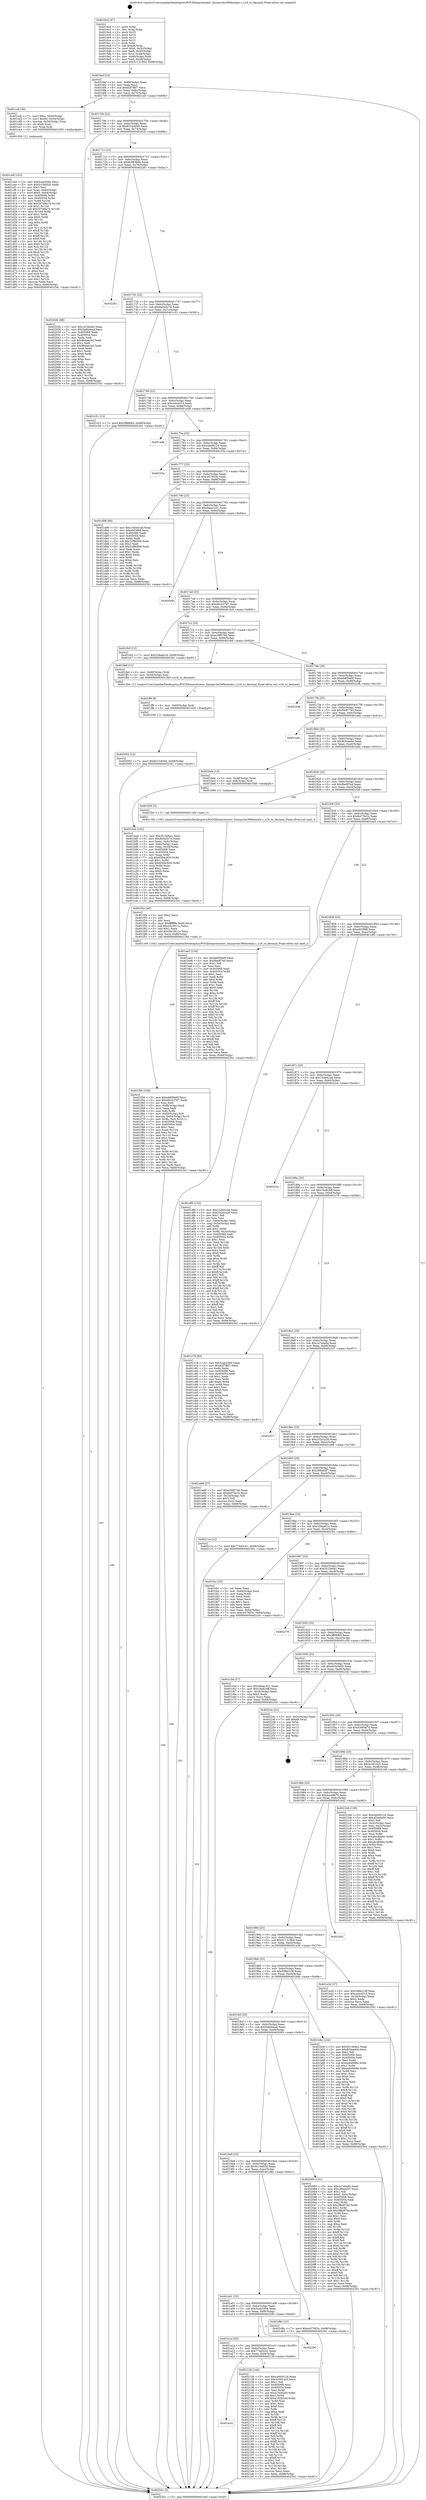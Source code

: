 digraph "0x4016c0" {
  label = "0x4016c0 (/mnt/c/Users/mathe/Desktop/tcc/POCII/binaries/extr_linuxarchs390bootals.c_u16_to_decimal_Final-ollvm.out::main(0))"
  labelloc = "t"
  node[shape=record]

  Entry [label="",width=0.3,height=0.3,shape=circle,fillcolor=black,style=filled]
  "0x4016ef" [label="{
     0x4016ef [23]\l
     | [instrs]\l
     &nbsp;&nbsp;0x4016ef \<+3\>: mov -0x68(%rbp),%eax\l
     &nbsp;&nbsp;0x4016f2 \<+2\>: mov %eax,%ecx\l
     &nbsp;&nbsp;0x4016f4 \<+6\>: sub $0x82f7ffd7,%ecx\l
     &nbsp;&nbsp;0x4016fa \<+3\>: mov %eax,-0x6c(%rbp)\l
     &nbsp;&nbsp;0x4016fd \<+3\>: mov %ecx,-0x70(%rbp)\l
     &nbsp;&nbsp;0x401700 \<+6\>: je 0000000000401ccb \<main+0x60b\>\l
  }"]
  "0x401ccb" [label="{
     0x401ccb [30]\l
     | [instrs]\l
     &nbsp;&nbsp;0x401ccb \<+7\>: movl $0xa,-0x50(%rbp)\l
     &nbsp;&nbsp;0x401cd2 \<+7\>: movl $0x64,-0x54(%rbp)\l
     &nbsp;&nbsp;0x401cd9 \<+4\>: movslq -0x54(%rbp),%rax\l
     &nbsp;&nbsp;0x401cdd \<+4\>: shl $0x0,%rax\l
     &nbsp;&nbsp;0x401ce1 \<+3\>: mov %rax,%rdi\l
     &nbsp;&nbsp;0x401ce4 \<+5\>: call 0000000000401050 \<malloc@plt\>\l
     | [calls]\l
     &nbsp;&nbsp;0x401050 \{1\} (unknown)\l
  }"]
  "0x401706" [label="{
     0x401706 [22]\l
     | [instrs]\l
     &nbsp;&nbsp;0x401706 \<+5\>: jmp 000000000040170b \<main+0x4b\>\l
     &nbsp;&nbsp;0x40170b \<+3\>: mov -0x6c(%rbp),%eax\l
     &nbsp;&nbsp;0x40170e \<+5\>: sub $0x83104040,%eax\l
     &nbsp;&nbsp;0x401713 \<+3\>: mov %eax,-0x74(%rbp)\l
     &nbsp;&nbsp;0x401716 \<+6\>: je 000000000040202b \<main+0x96b\>\l
  }"]
  Exit [label="",width=0.3,height=0.3,shape=circle,fillcolor=black,style=filled,peripheries=2]
  "0x40202b" [label="{
     0x40202b [88]\l
     | [instrs]\l
     &nbsp;&nbsp;0x40202b \<+5\>: mov $0x1a7ebe8c,%eax\l
     &nbsp;&nbsp;0x402030 \<+5\>: mov $0x5a6bbead,%ecx\l
     &nbsp;&nbsp;0x402035 \<+7\>: mov 0x405068,%edx\l
     &nbsp;&nbsp;0x40203c \<+7\>: mov 0x405054,%esi\l
     &nbsp;&nbsp;0x402043 \<+2\>: mov %edx,%edi\l
     &nbsp;&nbsp;0x402045 \<+6\>: sub $0x86dae242,%edi\l
     &nbsp;&nbsp;0x40204b \<+3\>: sub $0x1,%edi\l
     &nbsp;&nbsp;0x40204e \<+6\>: add $0x86dae242,%edi\l
     &nbsp;&nbsp;0x402054 \<+3\>: imul %edi,%edx\l
     &nbsp;&nbsp;0x402057 \<+3\>: and $0x1,%edx\l
     &nbsp;&nbsp;0x40205a \<+3\>: cmp $0x0,%edx\l
     &nbsp;&nbsp;0x40205d \<+4\>: sete %r8b\l
     &nbsp;&nbsp;0x402061 \<+3\>: cmp $0xa,%esi\l
     &nbsp;&nbsp;0x402064 \<+4\>: setl %r9b\l
     &nbsp;&nbsp;0x402068 \<+3\>: mov %r8b,%r10b\l
     &nbsp;&nbsp;0x40206b \<+3\>: and %r9b,%r10b\l
     &nbsp;&nbsp;0x40206e \<+3\>: xor %r9b,%r8b\l
     &nbsp;&nbsp;0x402071 \<+3\>: or %r8b,%r10b\l
     &nbsp;&nbsp;0x402074 \<+4\>: test $0x1,%r10b\l
     &nbsp;&nbsp;0x402078 \<+3\>: cmovne %ecx,%eax\l
     &nbsp;&nbsp;0x40207b \<+3\>: mov %eax,-0x68(%rbp)\l
     &nbsp;&nbsp;0x40207e \<+5\>: jmp 0000000000402341 \<main+0xc81\>\l
  }"]
  "0x40171c" [label="{
     0x40171c [22]\l
     | [instrs]\l
     &nbsp;&nbsp;0x40171c \<+5\>: jmp 0000000000401721 \<main+0x61\>\l
     &nbsp;&nbsp;0x401721 \<+3\>: mov -0x6c(%rbp),%eax\l
     &nbsp;&nbsp;0x401724 \<+5\>: sub $0x8c983b6b,%eax\l
     &nbsp;&nbsp;0x401729 \<+3\>: mov %eax,-0x78(%rbp)\l
     &nbsp;&nbsp;0x40172c \<+6\>: je 0000000000402261 \<main+0xba1\>\l
  }"]
  "0x401a33" [label="{
     0x401a33\l
  }", style=dashed]
  "0x402261" [label="{
     0x402261\l
  }", style=dashed]
  "0x401732" [label="{
     0x401732 [22]\l
     | [instrs]\l
     &nbsp;&nbsp;0x401732 \<+5\>: jmp 0000000000401737 \<main+0x77\>\l
     &nbsp;&nbsp;0x401737 \<+3\>: mov -0x6c(%rbp),%eax\l
     &nbsp;&nbsp;0x40173a \<+5\>: sub $0x8d3a5c7d,%eax\l
     &nbsp;&nbsp;0x40173f \<+3\>: mov %eax,-0x7c(%rbp)\l
     &nbsp;&nbsp;0x401742 \<+6\>: je 0000000000401c51 \<main+0x591\>\l
  }"]
  "0x402126" [label="{
     0x402126 [144]\l
     | [instrs]\l
     &nbsp;&nbsp;0x402126 \<+5\>: mov $0xcbb09124,%eax\l
     &nbsp;&nbsp;0x40212b \<+5\>: mov $0x4c3914c5,%ecx\l
     &nbsp;&nbsp;0x402130 \<+2\>: mov $0x1,%dl\l
     &nbsp;&nbsp;0x402132 \<+7\>: mov 0x405068,%esi\l
     &nbsp;&nbsp;0x402139 \<+7\>: mov 0x405054,%edi\l
     &nbsp;&nbsp;0x402140 \<+3\>: mov %esi,%r8d\l
     &nbsp;&nbsp;0x402143 \<+7\>: sub $0xe19262e0,%r8d\l
     &nbsp;&nbsp;0x40214a \<+4\>: sub $0x1,%r8d\l
     &nbsp;&nbsp;0x40214e \<+7\>: add $0xe19262e0,%r8d\l
     &nbsp;&nbsp;0x402155 \<+4\>: imul %r8d,%esi\l
     &nbsp;&nbsp;0x402159 \<+3\>: and $0x1,%esi\l
     &nbsp;&nbsp;0x40215c \<+3\>: cmp $0x0,%esi\l
     &nbsp;&nbsp;0x40215f \<+4\>: sete %r9b\l
     &nbsp;&nbsp;0x402163 \<+3\>: cmp $0xa,%edi\l
     &nbsp;&nbsp;0x402166 \<+4\>: setl %r10b\l
     &nbsp;&nbsp;0x40216a \<+3\>: mov %r9b,%r11b\l
     &nbsp;&nbsp;0x40216d \<+4\>: xor $0xff,%r11b\l
     &nbsp;&nbsp;0x402171 \<+3\>: mov %r10b,%bl\l
     &nbsp;&nbsp;0x402174 \<+3\>: xor $0xff,%bl\l
     &nbsp;&nbsp;0x402177 \<+3\>: xor $0x1,%dl\l
     &nbsp;&nbsp;0x40217a \<+3\>: mov %r11b,%r14b\l
     &nbsp;&nbsp;0x40217d \<+4\>: and $0xff,%r14b\l
     &nbsp;&nbsp;0x402181 \<+3\>: and %dl,%r9b\l
     &nbsp;&nbsp;0x402184 \<+3\>: mov %bl,%r15b\l
     &nbsp;&nbsp;0x402187 \<+4\>: and $0xff,%r15b\l
     &nbsp;&nbsp;0x40218b \<+3\>: and %dl,%r10b\l
     &nbsp;&nbsp;0x40218e \<+3\>: or %r9b,%r14b\l
     &nbsp;&nbsp;0x402191 \<+3\>: or %r10b,%r15b\l
     &nbsp;&nbsp;0x402194 \<+3\>: xor %r15b,%r14b\l
     &nbsp;&nbsp;0x402197 \<+3\>: or %bl,%r11b\l
     &nbsp;&nbsp;0x40219a \<+4\>: xor $0xff,%r11b\l
     &nbsp;&nbsp;0x40219e \<+3\>: or $0x1,%dl\l
     &nbsp;&nbsp;0x4021a1 \<+3\>: and %dl,%r11b\l
     &nbsp;&nbsp;0x4021a4 \<+3\>: or %r11b,%r14b\l
     &nbsp;&nbsp;0x4021a7 \<+4\>: test $0x1,%r14b\l
     &nbsp;&nbsp;0x4021ab \<+3\>: cmovne %ecx,%eax\l
     &nbsp;&nbsp;0x4021ae \<+3\>: mov %eax,-0x68(%rbp)\l
     &nbsp;&nbsp;0x4021b1 \<+5\>: jmp 0000000000402341 \<main+0xc81\>\l
  }"]
  "0x401c51" [label="{
     0x401c51 [12]\l
     | [instrs]\l
     &nbsp;&nbsp;0x401c51 \<+7\>: movl $0x3ffd6f63,-0x68(%rbp)\l
     &nbsp;&nbsp;0x401c58 \<+5\>: jmp 0000000000402341 \<main+0xc81\>\l
  }"]
  "0x401748" [label="{
     0x401748 [22]\l
     | [instrs]\l
     &nbsp;&nbsp;0x401748 \<+5\>: jmp 000000000040174d \<main+0x8d\>\l
     &nbsp;&nbsp;0x40174d \<+3\>: mov -0x6c(%rbp),%eax\l
     &nbsp;&nbsp;0x401750 \<+5\>: sub $0xca4ca515,%eax\l
     &nbsp;&nbsp;0x401755 \<+3\>: mov %eax,-0x80(%rbp)\l
     &nbsp;&nbsp;0x401758 \<+6\>: je 0000000000401a58 \<main+0x398\>\l
  }"]
  "0x401a1a" [label="{
     0x401a1a [25]\l
     | [instrs]\l
     &nbsp;&nbsp;0x401a1a \<+5\>: jmp 0000000000401a1f \<main+0x35f\>\l
     &nbsp;&nbsp;0x401a1f \<+3\>: mov -0x6c(%rbp),%eax\l
     &nbsp;&nbsp;0x401a22 \<+5\>: sub $0x774d3c41,%eax\l
     &nbsp;&nbsp;0x401a27 \<+6\>: mov %eax,-0xf4(%rbp)\l
     &nbsp;&nbsp;0x401a2d \<+6\>: je 0000000000402126 \<main+0xa66\>\l
  }"]
  "0x401a58" [label="{
     0x401a58\l
  }", style=dashed]
  "0x40175e" [label="{
     0x40175e [25]\l
     | [instrs]\l
     &nbsp;&nbsp;0x40175e \<+5\>: jmp 0000000000401763 \<main+0xa3\>\l
     &nbsp;&nbsp;0x401763 \<+3\>: mov -0x6c(%rbp),%eax\l
     &nbsp;&nbsp;0x401766 \<+5\>: sub $0xcbb09124,%eax\l
     &nbsp;&nbsp;0x40176b \<+6\>: mov %eax,-0x84(%rbp)\l
     &nbsp;&nbsp;0x401771 \<+6\>: je 000000000040233a \<main+0xc7a\>\l
  }"]
  "0x402295" [label="{
     0x402295\l
  }", style=dashed]
  "0x40233a" [label="{
     0x40233a\l
  }", style=dashed]
  "0x401777" [label="{
     0x401777 [25]\l
     | [instrs]\l
     &nbsp;&nbsp;0x401777 \<+5\>: jmp 000000000040177c \<main+0xbc\>\l
     &nbsp;&nbsp;0x40177c \<+3\>: mov -0x6c(%rbp),%eax\l
     &nbsp;&nbsp;0x40177f \<+5\>: sub $0xce57803c,%eax\l
     &nbsp;&nbsp;0x401784 \<+6\>: mov %eax,-0x88(%rbp)\l
     &nbsp;&nbsp;0x40178a \<+6\>: je 0000000000401d98 \<main+0x6d8\>\l
  }"]
  "0x402002" [label="{
     0x402002 [12]\l
     | [instrs]\l
     &nbsp;&nbsp;0x402002 \<+7\>: movl $0x83104040,-0x68(%rbp)\l
     &nbsp;&nbsp;0x402009 \<+5\>: jmp 0000000000402341 \<main+0xc81\>\l
  }"]
  "0x401d98" [label="{
     0x401d98 [88]\l
     | [instrs]\l
     &nbsp;&nbsp;0x401d98 \<+5\>: mov $0x15d441ad,%eax\l
     &nbsp;&nbsp;0x401d9d \<+5\>: mov $0xe603f88,%ecx\l
     &nbsp;&nbsp;0x401da2 \<+7\>: mov 0x405068,%edx\l
     &nbsp;&nbsp;0x401da9 \<+7\>: mov 0x405054,%esi\l
     &nbsp;&nbsp;0x401db0 \<+2\>: mov %edx,%edi\l
     &nbsp;&nbsp;0x401db2 \<+6\>: sub $0x2cf9e566,%edi\l
     &nbsp;&nbsp;0x401db8 \<+3\>: sub $0x1,%edi\l
     &nbsp;&nbsp;0x401dbb \<+6\>: add $0x2cf9e566,%edi\l
     &nbsp;&nbsp;0x401dc1 \<+3\>: imul %edi,%edx\l
     &nbsp;&nbsp;0x401dc4 \<+3\>: and $0x1,%edx\l
     &nbsp;&nbsp;0x401dc7 \<+3\>: cmp $0x0,%edx\l
     &nbsp;&nbsp;0x401dca \<+4\>: sete %r8b\l
     &nbsp;&nbsp;0x401dce \<+3\>: cmp $0xa,%esi\l
     &nbsp;&nbsp;0x401dd1 \<+4\>: setl %r9b\l
     &nbsp;&nbsp;0x401dd5 \<+3\>: mov %r8b,%r10b\l
     &nbsp;&nbsp;0x401dd8 \<+3\>: and %r9b,%r10b\l
     &nbsp;&nbsp;0x401ddb \<+3\>: xor %r9b,%r8b\l
     &nbsp;&nbsp;0x401dde \<+3\>: or %r8b,%r10b\l
     &nbsp;&nbsp;0x401de1 \<+4\>: test $0x1,%r10b\l
     &nbsp;&nbsp;0x401de5 \<+3\>: cmovne %ecx,%eax\l
     &nbsp;&nbsp;0x401de8 \<+3\>: mov %eax,-0x68(%rbp)\l
     &nbsp;&nbsp;0x401deb \<+5\>: jmp 0000000000402341 \<main+0xc81\>\l
  }"]
  "0x401790" [label="{
     0x401790 [25]\l
     | [instrs]\l
     &nbsp;&nbsp;0x401790 \<+5\>: jmp 0000000000401795 \<main+0xd5\>\l
     &nbsp;&nbsp;0x401795 \<+3\>: mov -0x6c(%rbp),%eax\l
     &nbsp;&nbsp;0x401798 \<+5\>: sub $0xd4aa1e31,%eax\l
     &nbsp;&nbsp;0x40179d \<+6\>: mov %eax,-0x8c(%rbp)\l
     &nbsp;&nbsp;0x4017a3 \<+6\>: je 000000000040200e \<main+0x94e\>\l
  }"]
  "0x401ff9" [label="{
     0x401ff9 [9]\l
     | [instrs]\l
     &nbsp;&nbsp;0x401ff9 \<+4\>: mov -0x60(%rbp),%rdi\l
     &nbsp;&nbsp;0x401ffd \<+5\>: call 0000000000401030 \<free@plt\>\l
     | [calls]\l
     &nbsp;&nbsp;0x401030 \{1\} (unknown)\l
  }"]
  "0x40200e" [label="{
     0x40200e\l
  }", style=dashed]
  "0x4017a9" [label="{
     0x4017a9 [25]\l
     | [instrs]\l
     &nbsp;&nbsp;0x4017a9 \<+5\>: jmp 00000000004017ae \<main+0xee\>\l
     &nbsp;&nbsp;0x4017ae \<+3\>: mov -0x6c(%rbp),%eax\l
     &nbsp;&nbsp;0x4017b1 \<+5\>: sub $0xd91b3797,%eax\l
     &nbsp;&nbsp;0x4017b6 \<+6\>: mov %eax,-0x90(%rbp)\l
     &nbsp;&nbsp;0x4017bc \<+6\>: je 0000000000401fc0 \<main+0x900\>\l
  }"]
  "0x401f56" [label="{
     0x401f56 [106]\l
     | [instrs]\l
     &nbsp;&nbsp;0x401f56 \<+5\>: mov $0xeb859e0f,%ecx\l
     &nbsp;&nbsp;0x401f5b \<+5\>: mov $0xd91b3797,%edx\l
     &nbsp;&nbsp;0x401f60 \<+2\>: xor %esi,%esi\l
     &nbsp;&nbsp;0x401f62 \<+6\>: mov -0xf8(%rbp),%edi\l
     &nbsp;&nbsp;0x401f68 \<+3\>: imul %eax,%edi\l
     &nbsp;&nbsp;0x401f6b \<+3\>: mov %dil,%r8b\l
     &nbsp;&nbsp;0x401f6e \<+4\>: mov -0x60(%rbp),%r9\l
     &nbsp;&nbsp;0x401f72 \<+4\>: movslq -0x64(%rbp),%r10\l
     &nbsp;&nbsp;0x401f76 \<+4\>: mov %r8b,(%r9,%r10,1)\l
     &nbsp;&nbsp;0x401f7a \<+7\>: mov 0x405068,%eax\l
     &nbsp;&nbsp;0x401f81 \<+7\>: mov 0x405054,%edi\l
     &nbsp;&nbsp;0x401f88 \<+3\>: sub $0x1,%esi\l
     &nbsp;&nbsp;0x401f8b \<+3\>: mov %eax,%r11d\l
     &nbsp;&nbsp;0x401f8e \<+3\>: add %esi,%r11d\l
     &nbsp;&nbsp;0x401f91 \<+4\>: imul %r11d,%eax\l
     &nbsp;&nbsp;0x401f95 \<+3\>: and $0x1,%eax\l
     &nbsp;&nbsp;0x401f98 \<+3\>: cmp $0x0,%eax\l
     &nbsp;&nbsp;0x401f9b \<+4\>: sete %r8b\l
     &nbsp;&nbsp;0x401f9f \<+3\>: cmp $0xa,%edi\l
     &nbsp;&nbsp;0x401fa2 \<+3\>: setl %bl\l
     &nbsp;&nbsp;0x401fa5 \<+3\>: mov %r8b,%r14b\l
     &nbsp;&nbsp;0x401fa8 \<+3\>: and %bl,%r14b\l
     &nbsp;&nbsp;0x401fab \<+3\>: xor %bl,%r8b\l
     &nbsp;&nbsp;0x401fae \<+3\>: or %r8b,%r14b\l
     &nbsp;&nbsp;0x401fb1 \<+4\>: test $0x1,%r14b\l
     &nbsp;&nbsp;0x401fb5 \<+3\>: cmovne %edx,%ecx\l
     &nbsp;&nbsp;0x401fb8 \<+3\>: mov %ecx,-0x68(%rbp)\l
     &nbsp;&nbsp;0x401fbb \<+5\>: jmp 0000000000402341 \<main+0xc81\>\l
  }"]
  "0x401fc0" [label="{
     0x401fc0 [12]\l
     | [instrs]\l
     &nbsp;&nbsp;0x401fc0 \<+7\>: movl $0x328aab1d,-0x68(%rbp)\l
     &nbsp;&nbsp;0x401fc7 \<+5\>: jmp 0000000000402341 \<main+0xc81\>\l
  }"]
  "0x4017c2" [label="{
     0x4017c2 [25]\l
     | [instrs]\l
     &nbsp;&nbsp;0x4017c2 \<+5\>: jmp 00000000004017c7 \<main+0x107\>\l
     &nbsp;&nbsp;0x4017c7 \<+3\>: mov -0x6c(%rbp),%eax\l
     &nbsp;&nbsp;0x4017ca \<+5\>: sub $0xe29f5740,%eax\l
     &nbsp;&nbsp;0x4017cf \<+6\>: mov %eax,-0x94(%rbp)\l
     &nbsp;&nbsp;0x4017d5 \<+6\>: je 0000000000401fed \<main+0x92d\>\l
  }"]
  "0x401f2e" [label="{
     0x401f2e [40]\l
     | [instrs]\l
     &nbsp;&nbsp;0x401f2e \<+5\>: mov $0x2,%ecx\l
     &nbsp;&nbsp;0x401f33 \<+1\>: cltd\l
     &nbsp;&nbsp;0x401f34 \<+2\>: idiv %ecx\l
     &nbsp;&nbsp;0x401f36 \<+6\>: imul $0xfffffffe,%edx,%ecx\l
     &nbsp;&nbsp;0x401f3c \<+6\>: sub $0x26c3811c,%ecx\l
     &nbsp;&nbsp;0x401f42 \<+3\>: add $0x1,%ecx\l
     &nbsp;&nbsp;0x401f45 \<+6\>: add $0x26c3811c,%ecx\l
     &nbsp;&nbsp;0x401f4b \<+6\>: mov %ecx,-0xf8(%rbp)\l
     &nbsp;&nbsp;0x401f51 \<+5\>: call 0000000000401160 \<next_i\>\l
     | [calls]\l
     &nbsp;&nbsp;0x401160 \{100\} (/mnt/c/Users/mathe/Desktop/tcc/POCII/binaries/extr_linuxarchs390bootals.c_u16_to_decimal_Final-ollvm.out::next_i)\l
  }"]
  "0x401fed" [label="{
     0x401fed [12]\l
     | [instrs]\l
     &nbsp;&nbsp;0x401fed \<+4\>: mov -0x60(%rbp),%rdi\l
     &nbsp;&nbsp;0x401ff1 \<+3\>: mov -0x50(%rbp),%esi\l
     &nbsp;&nbsp;0x401ff4 \<+5\>: call 00000000004013b0 \<u16_to_decimal\>\l
     | [calls]\l
     &nbsp;&nbsp;0x4013b0 \{1\} (/mnt/c/Users/mathe/Desktop/tcc/POCII/binaries/extr_linuxarchs390bootals.c_u16_to_decimal_Final-ollvm.out::u16_to_decimal)\l
  }"]
  "0x4017db" [label="{
     0x4017db [25]\l
     | [instrs]\l
     &nbsp;&nbsp;0x4017db \<+5\>: jmp 00000000004017e0 \<main+0x120\>\l
     &nbsp;&nbsp;0x4017e0 \<+3\>: mov -0x6c(%rbp),%eax\l
     &nbsp;&nbsp;0x4017e3 \<+5\>: sub $0xeb859e0f,%eax\l
     &nbsp;&nbsp;0x4017e8 \<+6\>: mov %eax,-0x98(%rbp)\l
     &nbsp;&nbsp;0x4017ee \<+6\>: je 00000000004022d6 \<main+0xc16\>\l
  }"]
  "0x401a01" [label="{
     0x401a01 [25]\l
     | [instrs]\l
     &nbsp;&nbsp;0x401a01 \<+5\>: jmp 0000000000401a06 \<main+0x346\>\l
     &nbsp;&nbsp;0x401a06 \<+3\>: mov -0x6c(%rbp),%eax\l
     &nbsp;&nbsp;0x401a09 \<+5\>: sub $0x5cab3394,%eax\l
     &nbsp;&nbsp;0x401a0e \<+6\>: mov %eax,-0xf0(%rbp)\l
     &nbsp;&nbsp;0x401a14 \<+6\>: je 0000000000402295 \<main+0xbd5\>\l
  }"]
  "0x4022d6" [label="{
     0x4022d6\l
  }", style=dashed]
  "0x4017f4" [label="{
     0x4017f4 [25]\l
     | [instrs]\l
     &nbsp;&nbsp;0x4017f4 \<+5\>: jmp 00000000004017f9 \<main+0x139\>\l
     &nbsp;&nbsp;0x4017f9 \<+3\>: mov -0x6c(%rbp),%eax\l
     &nbsp;&nbsp;0x4017fc \<+5\>: sub $0xf0b97763,%eax\l
     &nbsp;&nbsp;0x401801 \<+6\>: mov %eax,-0x9c(%rbp)\l
     &nbsp;&nbsp;0x401807 \<+6\>: je 0000000000401ade \<main+0x41e\>\l
  }"]
  "0x401d8c" [label="{
     0x401d8c [12]\l
     | [instrs]\l
     &nbsp;&nbsp;0x401d8c \<+7\>: movl $0xce57803c,-0x68(%rbp)\l
     &nbsp;&nbsp;0x401d93 \<+5\>: jmp 0000000000402341 \<main+0xc81\>\l
  }"]
  "0x401ade" [label="{
     0x401ade\l
  }", style=dashed]
  "0x40180d" [label="{
     0x40180d [25]\l
     | [instrs]\l
     &nbsp;&nbsp;0x40180d \<+5\>: jmp 0000000000401812 \<main+0x152\>\l
     &nbsp;&nbsp;0x401812 \<+3\>: mov -0x6c(%rbp),%eax\l
     &nbsp;&nbsp;0x401815 \<+5\>: sub $0xfb54ae64,%eax\l
     &nbsp;&nbsp;0x40181a \<+6\>: mov %eax,-0xa0(%rbp)\l
     &nbsp;&nbsp;0x401820 \<+6\>: je 0000000000401bde \<main+0x51e\>\l
  }"]
  "0x4019e8" [label="{
     0x4019e8 [25]\l
     | [instrs]\l
     &nbsp;&nbsp;0x4019e8 \<+5\>: jmp 00000000004019ed \<main+0x32d\>\l
     &nbsp;&nbsp;0x4019ed \<+3\>: mov -0x6c(%rbp),%eax\l
     &nbsp;&nbsp;0x4019f0 \<+5\>: sub $0x5c19d020,%eax\l
     &nbsp;&nbsp;0x4019f5 \<+6\>: mov %eax,-0xec(%rbp)\l
     &nbsp;&nbsp;0x4019fb \<+6\>: je 0000000000401d8c \<main+0x6cc\>\l
  }"]
  "0x401bde" [label="{
     0x401bde [13]\l
     | [instrs]\l
     &nbsp;&nbsp;0x401bde \<+4\>: mov -0x48(%rbp),%rax\l
     &nbsp;&nbsp;0x401be2 \<+4\>: mov 0x8(%rax),%rdi\l
     &nbsp;&nbsp;0x401be6 \<+5\>: call 0000000000401060 \<atoi@plt\>\l
     | [calls]\l
     &nbsp;&nbsp;0x401060 \{1\} (unknown)\l
  }"]
  "0x401826" [label="{
     0x401826 [25]\l
     | [instrs]\l
     &nbsp;&nbsp;0x401826 \<+5\>: jmp 000000000040182b \<main+0x16b\>\l
     &nbsp;&nbsp;0x40182b \<+3\>: mov -0x6c(%rbp),%eax\l
     &nbsp;&nbsp;0x40182e \<+5\>: sub $0xfbe9f7ad,%eax\l
     &nbsp;&nbsp;0x401833 \<+6\>: mov %eax,-0xa4(%rbp)\l
     &nbsp;&nbsp;0x401839 \<+6\>: je 0000000000401f29 \<main+0x869\>\l
  }"]
  "0x402083" [label="{
     0x402083 [151]\l
     | [instrs]\l
     &nbsp;&nbsp;0x402083 \<+5\>: mov $0x1a7ebe8c,%eax\l
     &nbsp;&nbsp;0x402088 \<+5\>: mov $0x266a42f7,%ecx\l
     &nbsp;&nbsp;0x40208d \<+2\>: mov $0x1,%dl\l
     &nbsp;&nbsp;0x40208f \<+7\>: movl $0x0,-0x3c(%rbp)\l
     &nbsp;&nbsp;0x402096 \<+7\>: mov 0x405068,%esi\l
     &nbsp;&nbsp;0x40209d \<+7\>: mov 0x405054,%edi\l
     &nbsp;&nbsp;0x4020a4 \<+3\>: mov %esi,%r8d\l
     &nbsp;&nbsp;0x4020a7 \<+7\>: sub $0x3f8e87dd,%r8d\l
     &nbsp;&nbsp;0x4020ae \<+4\>: sub $0x1,%r8d\l
     &nbsp;&nbsp;0x4020b2 \<+7\>: add $0x3f8e87dd,%r8d\l
     &nbsp;&nbsp;0x4020b9 \<+4\>: imul %r8d,%esi\l
     &nbsp;&nbsp;0x4020bd \<+3\>: and $0x1,%esi\l
     &nbsp;&nbsp;0x4020c0 \<+3\>: cmp $0x0,%esi\l
     &nbsp;&nbsp;0x4020c3 \<+4\>: sete %r9b\l
     &nbsp;&nbsp;0x4020c7 \<+3\>: cmp $0xa,%edi\l
     &nbsp;&nbsp;0x4020ca \<+4\>: setl %r10b\l
     &nbsp;&nbsp;0x4020ce \<+3\>: mov %r9b,%r11b\l
     &nbsp;&nbsp;0x4020d1 \<+4\>: xor $0xff,%r11b\l
     &nbsp;&nbsp;0x4020d5 \<+3\>: mov %r10b,%bl\l
     &nbsp;&nbsp;0x4020d8 \<+3\>: xor $0xff,%bl\l
     &nbsp;&nbsp;0x4020db \<+3\>: xor $0x0,%dl\l
     &nbsp;&nbsp;0x4020de \<+3\>: mov %r11b,%r14b\l
     &nbsp;&nbsp;0x4020e1 \<+4\>: and $0x0,%r14b\l
     &nbsp;&nbsp;0x4020e5 \<+3\>: and %dl,%r9b\l
     &nbsp;&nbsp;0x4020e8 \<+3\>: mov %bl,%r15b\l
     &nbsp;&nbsp;0x4020eb \<+4\>: and $0x0,%r15b\l
     &nbsp;&nbsp;0x4020ef \<+3\>: and %dl,%r10b\l
     &nbsp;&nbsp;0x4020f2 \<+3\>: or %r9b,%r14b\l
     &nbsp;&nbsp;0x4020f5 \<+3\>: or %r10b,%r15b\l
     &nbsp;&nbsp;0x4020f8 \<+3\>: xor %r15b,%r14b\l
     &nbsp;&nbsp;0x4020fb \<+3\>: or %bl,%r11b\l
     &nbsp;&nbsp;0x4020fe \<+4\>: xor $0xff,%r11b\l
     &nbsp;&nbsp;0x402102 \<+3\>: or $0x0,%dl\l
     &nbsp;&nbsp;0x402105 \<+3\>: and %dl,%r11b\l
     &nbsp;&nbsp;0x402108 \<+3\>: or %r11b,%r14b\l
     &nbsp;&nbsp;0x40210b \<+4\>: test $0x1,%r14b\l
     &nbsp;&nbsp;0x40210f \<+3\>: cmovne %ecx,%eax\l
     &nbsp;&nbsp;0x402112 \<+3\>: mov %eax,-0x68(%rbp)\l
     &nbsp;&nbsp;0x402115 \<+5\>: jmp 0000000000402341 \<main+0xc81\>\l
  }"]
  "0x401f29" [label="{
     0x401f29 [5]\l
     | [instrs]\l
     &nbsp;&nbsp;0x401f29 \<+5\>: call 0000000000401160 \<next_i\>\l
     | [calls]\l
     &nbsp;&nbsp;0x401160 \{100\} (/mnt/c/Users/mathe/Desktop/tcc/POCII/binaries/extr_linuxarchs390bootals.c_u16_to_decimal_Final-ollvm.out::next_i)\l
  }"]
  "0x40183f" [label="{
     0x40183f [25]\l
     | [instrs]\l
     &nbsp;&nbsp;0x40183f \<+5\>: jmp 0000000000401844 \<main+0x184\>\l
     &nbsp;&nbsp;0x401844 \<+3\>: mov -0x6c(%rbp),%eax\l
     &nbsp;&nbsp;0x401847 \<+5\>: sub $0xfed75e1b,%eax\l
     &nbsp;&nbsp;0x40184c \<+6\>: mov %eax,-0xa8(%rbp)\l
     &nbsp;&nbsp;0x401852 \<+6\>: je 0000000000401ea3 \<main+0x7e3\>\l
  }"]
  "0x401ce9" [label="{
     0x401ce9 [163]\l
     | [instrs]\l
     &nbsp;&nbsp;0x401ce9 \<+5\>: mov $0x5cab3394,%ecx\l
     &nbsp;&nbsp;0x401cee \<+5\>: mov $0x5c19d020,%edx\l
     &nbsp;&nbsp;0x401cf3 \<+3\>: mov $0x1,%sil\l
     &nbsp;&nbsp;0x401cf6 \<+4\>: mov %rax,-0x60(%rbp)\l
     &nbsp;&nbsp;0x401cfa \<+7\>: movl $0x0,-0x64(%rbp)\l
     &nbsp;&nbsp;0x401d01 \<+8\>: mov 0x405068,%r8d\l
     &nbsp;&nbsp;0x401d09 \<+8\>: mov 0x405054,%r9d\l
     &nbsp;&nbsp;0x401d11 \<+3\>: mov %r8d,%r10d\l
     &nbsp;&nbsp;0x401d14 \<+7\>: add $0x207d8a7d,%r10d\l
     &nbsp;&nbsp;0x401d1b \<+4\>: sub $0x1,%r10d\l
     &nbsp;&nbsp;0x401d1f \<+7\>: sub $0x207d8a7d,%r10d\l
     &nbsp;&nbsp;0x401d26 \<+4\>: imul %r10d,%r8d\l
     &nbsp;&nbsp;0x401d2a \<+4\>: and $0x1,%r8d\l
     &nbsp;&nbsp;0x401d2e \<+4\>: cmp $0x0,%r8d\l
     &nbsp;&nbsp;0x401d32 \<+4\>: sete %r11b\l
     &nbsp;&nbsp;0x401d36 \<+4\>: cmp $0xa,%r9d\l
     &nbsp;&nbsp;0x401d3a \<+3\>: setl %bl\l
     &nbsp;&nbsp;0x401d3d \<+3\>: mov %r11b,%r14b\l
     &nbsp;&nbsp;0x401d40 \<+4\>: xor $0xff,%r14b\l
     &nbsp;&nbsp;0x401d44 \<+3\>: mov %bl,%r15b\l
     &nbsp;&nbsp;0x401d47 \<+4\>: xor $0xff,%r15b\l
     &nbsp;&nbsp;0x401d4b \<+4\>: xor $0x0,%sil\l
     &nbsp;&nbsp;0x401d4f \<+3\>: mov %r14b,%r12b\l
     &nbsp;&nbsp;0x401d52 \<+4\>: and $0x0,%r12b\l
     &nbsp;&nbsp;0x401d56 \<+3\>: and %sil,%r11b\l
     &nbsp;&nbsp;0x401d59 \<+3\>: mov %r15b,%r13b\l
     &nbsp;&nbsp;0x401d5c \<+4\>: and $0x0,%r13b\l
     &nbsp;&nbsp;0x401d60 \<+3\>: and %sil,%bl\l
     &nbsp;&nbsp;0x401d63 \<+3\>: or %r11b,%r12b\l
     &nbsp;&nbsp;0x401d66 \<+3\>: or %bl,%r13b\l
     &nbsp;&nbsp;0x401d69 \<+3\>: xor %r13b,%r12b\l
     &nbsp;&nbsp;0x401d6c \<+3\>: or %r15b,%r14b\l
     &nbsp;&nbsp;0x401d6f \<+4\>: xor $0xff,%r14b\l
     &nbsp;&nbsp;0x401d73 \<+4\>: or $0x0,%sil\l
     &nbsp;&nbsp;0x401d77 \<+3\>: and %sil,%r14b\l
     &nbsp;&nbsp;0x401d7a \<+3\>: or %r14b,%r12b\l
     &nbsp;&nbsp;0x401d7d \<+4\>: test $0x1,%r12b\l
     &nbsp;&nbsp;0x401d81 \<+3\>: cmovne %edx,%ecx\l
     &nbsp;&nbsp;0x401d84 \<+3\>: mov %ecx,-0x68(%rbp)\l
     &nbsp;&nbsp;0x401d87 \<+5\>: jmp 0000000000402341 \<main+0xc81\>\l
  }"]
  "0x401ea3" [label="{
     0x401ea3 [134]\l
     | [instrs]\l
     &nbsp;&nbsp;0x401ea3 \<+5\>: mov $0xeb859e0f,%eax\l
     &nbsp;&nbsp;0x401ea8 \<+5\>: mov $0xfbe9f7ad,%ecx\l
     &nbsp;&nbsp;0x401ead \<+2\>: mov $0x1,%dl\l
     &nbsp;&nbsp;0x401eaf \<+2\>: xor %esi,%esi\l
     &nbsp;&nbsp;0x401eb1 \<+7\>: mov 0x405068,%edi\l
     &nbsp;&nbsp;0x401eb8 \<+8\>: mov 0x405054,%r8d\l
     &nbsp;&nbsp;0x401ec0 \<+3\>: sub $0x1,%esi\l
     &nbsp;&nbsp;0x401ec3 \<+3\>: mov %edi,%r9d\l
     &nbsp;&nbsp;0x401ec6 \<+3\>: add %esi,%r9d\l
     &nbsp;&nbsp;0x401ec9 \<+4\>: imul %r9d,%edi\l
     &nbsp;&nbsp;0x401ecd \<+3\>: and $0x1,%edi\l
     &nbsp;&nbsp;0x401ed0 \<+3\>: cmp $0x0,%edi\l
     &nbsp;&nbsp;0x401ed3 \<+4\>: sete %r10b\l
     &nbsp;&nbsp;0x401ed7 \<+4\>: cmp $0xa,%r8d\l
     &nbsp;&nbsp;0x401edb \<+4\>: setl %r11b\l
     &nbsp;&nbsp;0x401edf \<+3\>: mov %r10b,%bl\l
     &nbsp;&nbsp;0x401ee2 \<+3\>: xor $0xff,%bl\l
     &nbsp;&nbsp;0x401ee5 \<+3\>: mov %r11b,%r14b\l
     &nbsp;&nbsp;0x401ee8 \<+4\>: xor $0xff,%r14b\l
     &nbsp;&nbsp;0x401eec \<+3\>: xor $0x0,%dl\l
     &nbsp;&nbsp;0x401eef \<+3\>: mov %bl,%r15b\l
     &nbsp;&nbsp;0x401ef2 \<+4\>: and $0x0,%r15b\l
     &nbsp;&nbsp;0x401ef6 \<+3\>: and %dl,%r10b\l
     &nbsp;&nbsp;0x401ef9 \<+3\>: mov %r14b,%r12b\l
     &nbsp;&nbsp;0x401efc \<+4\>: and $0x0,%r12b\l
     &nbsp;&nbsp;0x401f00 \<+3\>: and %dl,%r11b\l
     &nbsp;&nbsp;0x401f03 \<+3\>: or %r10b,%r15b\l
     &nbsp;&nbsp;0x401f06 \<+3\>: or %r11b,%r12b\l
     &nbsp;&nbsp;0x401f09 \<+3\>: xor %r12b,%r15b\l
     &nbsp;&nbsp;0x401f0c \<+3\>: or %r14b,%bl\l
     &nbsp;&nbsp;0x401f0f \<+3\>: xor $0xff,%bl\l
     &nbsp;&nbsp;0x401f12 \<+3\>: or $0x0,%dl\l
     &nbsp;&nbsp;0x401f15 \<+2\>: and %dl,%bl\l
     &nbsp;&nbsp;0x401f17 \<+3\>: or %bl,%r15b\l
     &nbsp;&nbsp;0x401f1a \<+4\>: test $0x1,%r15b\l
     &nbsp;&nbsp;0x401f1e \<+3\>: cmovne %ecx,%eax\l
     &nbsp;&nbsp;0x401f21 \<+3\>: mov %eax,-0x68(%rbp)\l
     &nbsp;&nbsp;0x401f24 \<+5\>: jmp 0000000000402341 \<main+0xc81\>\l
  }"]
  "0x401858" [label="{
     0x401858 [25]\l
     | [instrs]\l
     &nbsp;&nbsp;0x401858 \<+5\>: jmp 000000000040185d \<main+0x19d\>\l
     &nbsp;&nbsp;0x40185d \<+3\>: mov -0x6c(%rbp),%eax\l
     &nbsp;&nbsp;0x401860 \<+5\>: sub $0xe603f88,%eax\l
     &nbsp;&nbsp;0x401865 \<+6\>: mov %eax,-0xac(%rbp)\l
     &nbsp;&nbsp;0x40186b \<+6\>: je 0000000000401df0 \<main+0x730\>\l
  }"]
  "0x401beb" [label="{
     0x401beb [102]\l
     | [instrs]\l
     &nbsp;&nbsp;0x401beb \<+5\>: mov $0x3515e9a1,%ecx\l
     &nbsp;&nbsp;0x401bf0 \<+5\>: mov $0x8d3a5c7d,%edx\l
     &nbsp;&nbsp;0x401bf5 \<+3\>: mov %eax,-0x4c(%rbp)\l
     &nbsp;&nbsp;0x401bf8 \<+3\>: mov -0x4c(%rbp),%eax\l
     &nbsp;&nbsp;0x401bfb \<+3\>: mov %eax,-0x34(%rbp)\l
     &nbsp;&nbsp;0x401bfe \<+7\>: mov 0x405068,%eax\l
     &nbsp;&nbsp;0x401c05 \<+7\>: mov 0x405054,%esi\l
     &nbsp;&nbsp;0x401c0c \<+3\>: mov %eax,%r8d\l
     &nbsp;&nbsp;0x401c0f \<+7\>: sub $0x6564c930,%r8d\l
     &nbsp;&nbsp;0x401c16 \<+4\>: sub $0x1,%r8d\l
     &nbsp;&nbsp;0x401c1a \<+7\>: add $0x6564c930,%r8d\l
     &nbsp;&nbsp;0x401c21 \<+4\>: imul %r8d,%eax\l
     &nbsp;&nbsp;0x401c25 \<+3\>: and $0x1,%eax\l
     &nbsp;&nbsp;0x401c28 \<+3\>: cmp $0x0,%eax\l
     &nbsp;&nbsp;0x401c2b \<+4\>: sete %r9b\l
     &nbsp;&nbsp;0x401c2f \<+3\>: cmp $0xa,%esi\l
     &nbsp;&nbsp;0x401c32 \<+4\>: setl %r10b\l
     &nbsp;&nbsp;0x401c36 \<+3\>: mov %r9b,%r11b\l
     &nbsp;&nbsp;0x401c39 \<+3\>: and %r10b,%r11b\l
     &nbsp;&nbsp;0x401c3c \<+3\>: xor %r10b,%r9b\l
     &nbsp;&nbsp;0x401c3f \<+3\>: or %r9b,%r11b\l
     &nbsp;&nbsp;0x401c42 \<+4\>: test $0x1,%r11b\l
     &nbsp;&nbsp;0x401c46 \<+3\>: cmovne %edx,%ecx\l
     &nbsp;&nbsp;0x401c49 \<+3\>: mov %ecx,-0x68(%rbp)\l
     &nbsp;&nbsp;0x401c4c \<+5\>: jmp 0000000000402341 \<main+0xc81\>\l
  }"]
  "0x401df0" [label="{
     0x401df0 [152]\l
     | [instrs]\l
     &nbsp;&nbsp;0x401df0 \<+5\>: mov $0x15d441ad,%eax\l
     &nbsp;&nbsp;0x401df5 \<+5\>: mov $0x232d1a26,%ecx\l
     &nbsp;&nbsp;0x401dfa \<+2\>: mov $0x1,%dl\l
     &nbsp;&nbsp;0x401dfc \<+2\>: xor %esi,%esi\l
     &nbsp;&nbsp;0x401dfe \<+3\>: mov -0x64(%rbp),%edi\l
     &nbsp;&nbsp;0x401e01 \<+3\>: cmp -0x54(%rbp),%edi\l
     &nbsp;&nbsp;0x401e04 \<+4\>: setl %r8b\l
     &nbsp;&nbsp;0x401e08 \<+4\>: and $0x1,%r8b\l
     &nbsp;&nbsp;0x401e0c \<+4\>: mov %r8b,-0x2d(%rbp)\l
     &nbsp;&nbsp;0x401e10 \<+7\>: mov 0x405068,%edi\l
     &nbsp;&nbsp;0x401e17 \<+8\>: mov 0x405054,%r9d\l
     &nbsp;&nbsp;0x401e1f \<+3\>: sub $0x1,%esi\l
     &nbsp;&nbsp;0x401e22 \<+3\>: mov %edi,%r10d\l
     &nbsp;&nbsp;0x401e25 \<+3\>: add %esi,%r10d\l
     &nbsp;&nbsp;0x401e28 \<+4\>: imul %r10d,%edi\l
     &nbsp;&nbsp;0x401e2c \<+3\>: and $0x1,%edi\l
     &nbsp;&nbsp;0x401e2f \<+3\>: cmp $0x0,%edi\l
     &nbsp;&nbsp;0x401e32 \<+4\>: sete %r8b\l
     &nbsp;&nbsp;0x401e36 \<+4\>: cmp $0xa,%r9d\l
     &nbsp;&nbsp;0x401e3a \<+4\>: setl %r11b\l
     &nbsp;&nbsp;0x401e3e \<+3\>: mov %r8b,%bl\l
     &nbsp;&nbsp;0x401e41 \<+3\>: xor $0xff,%bl\l
     &nbsp;&nbsp;0x401e44 \<+3\>: mov %r11b,%r14b\l
     &nbsp;&nbsp;0x401e47 \<+4\>: xor $0xff,%r14b\l
     &nbsp;&nbsp;0x401e4b \<+3\>: xor $0x1,%dl\l
     &nbsp;&nbsp;0x401e4e \<+3\>: mov %bl,%r15b\l
     &nbsp;&nbsp;0x401e51 \<+4\>: and $0xff,%r15b\l
     &nbsp;&nbsp;0x401e55 \<+3\>: and %dl,%r8b\l
     &nbsp;&nbsp;0x401e58 \<+3\>: mov %r14b,%r12b\l
     &nbsp;&nbsp;0x401e5b \<+4\>: and $0xff,%r12b\l
     &nbsp;&nbsp;0x401e5f \<+3\>: and %dl,%r11b\l
     &nbsp;&nbsp;0x401e62 \<+3\>: or %r8b,%r15b\l
     &nbsp;&nbsp;0x401e65 \<+3\>: or %r11b,%r12b\l
     &nbsp;&nbsp;0x401e68 \<+3\>: xor %r12b,%r15b\l
     &nbsp;&nbsp;0x401e6b \<+3\>: or %r14b,%bl\l
     &nbsp;&nbsp;0x401e6e \<+3\>: xor $0xff,%bl\l
     &nbsp;&nbsp;0x401e71 \<+3\>: or $0x1,%dl\l
     &nbsp;&nbsp;0x401e74 \<+2\>: and %dl,%bl\l
     &nbsp;&nbsp;0x401e76 \<+3\>: or %bl,%r15b\l
     &nbsp;&nbsp;0x401e79 \<+4\>: test $0x1,%r15b\l
     &nbsp;&nbsp;0x401e7d \<+3\>: cmovne %ecx,%eax\l
     &nbsp;&nbsp;0x401e80 \<+3\>: mov %eax,-0x68(%rbp)\l
     &nbsp;&nbsp;0x401e83 \<+5\>: jmp 0000000000402341 \<main+0xc81\>\l
  }"]
  "0x401871" [label="{
     0x401871 [25]\l
     | [instrs]\l
     &nbsp;&nbsp;0x401871 \<+5\>: jmp 0000000000401876 \<main+0x1b6\>\l
     &nbsp;&nbsp;0x401876 \<+3\>: mov -0x6c(%rbp),%eax\l
     &nbsp;&nbsp;0x401879 \<+5\>: sub $0x15d441ad,%eax\l
     &nbsp;&nbsp;0x40187e \<+6\>: mov %eax,-0xb0(%rbp)\l
     &nbsp;&nbsp;0x401884 \<+6\>: je 00000000004022ca \<main+0xc0a\>\l
  }"]
  "0x4019cf" [label="{
     0x4019cf [25]\l
     | [instrs]\l
     &nbsp;&nbsp;0x4019cf \<+5\>: jmp 00000000004019d4 \<main+0x314\>\l
     &nbsp;&nbsp;0x4019d4 \<+3\>: mov -0x6c(%rbp),%eax\l
     &nbsp;&nbsp;0x4019d7 \<+5\>: sub $0x5a6bbead,%eax\l
     &nbsp;&nbsp;0x4019dc \<+6\>: mov %eax,-0xe8(%rbp)\l
     &nbsp;&nbsp;0x4019e2 \<+6\>: je 0000000000402083 \<main+0x9c3\>\l
  }"]
  "0x4022ca" [label="{
     0x4022ca\l
  }", style=dashed]
  "0x40188a" [label="{
     0x40188a [25]\l
     | [instrs]\l
     &nbsp;&nbsp;0x40188a \<+5\>: jmp 000000000040188f \<main+0x1cf\>\l
     &nbsp;&nbsp;0x40188f \<+3\>: mov -0x6c(%rbp),%eax\l
     &nbsp;&nbsp;0x401892 \<+5\>: sub $0x16a824ff,%eax\l
     &nbsp;&nbsp;0x401897 \<+6\>: mov %eax,-0xb4(%rbp)\l
     &nbsp;&nbsp;0x40189d \<+6\>: je 0000000000401c78 \<main+0x5b8\>\l
  }"]
  "0x401b4e" [label="{
     0x401b4e [144]\l
     | [instrs]\l
     &nbsp;&nbsp;0x401b4e \<+5\>: mov $0x3515e9a1,%eax\l
     &nbsp;&nbsp;0x401b53 \<+5\>: mov $0xfb54ae64,%ecx\l
     &nbsp;&nbsp;0x401b58 \<+2\>: mov $0x1,%dl\l
     &nbsp;&nbsp;0x401b5a \<+7\>: mov 0x405068,%esi\l
     &nbsp;&nbsp;0x401b61 \<+7\>: mov 0x405054,%edi\l
     &nbsp;&nbsp;0x401b68 \<+3\>: mov %esi,%r8d\l
     &nbsp;&nbsp;0x401b6b \<+7\>: sub $0xee64668d,%r8d\l
     &nbsp;&nbsp;0x401b72 \<+4\>: sub $0x1,%r8d\l
     &nbsp;&nbsp;0x401b76 \<+7\>: add $0xee64668d,%r8d\l
     &nbsp;&nbsp;0x401b7d \<+4\>: imul %r8d,%esi\l
     &nbsp;&nbsp;0x401b81 \<+3\>: and $0x1,%esi\l
     &nbsp;&nbsp;0x401b84 \<+3\>: cmp $0x0,%esi\l
     &nbsp;&nbsp;0x401b87 \<+4\>: sete %r9b\l
     &nbsp;&nbsp;0x401b8b \<+3\>: cmp $0xa,%edi\l
     &nbsp;&nbsp;0x401b8e \<+4\>: setl %r10b\l
     &nbsp;&nbsp;0x401b92 \<+3\>: mov %r9b,%r11b\l
     &nbsp;&nbsp;0x401b95 \<+4\>: xor $0xff,%r11b\l
     &nbsp;&nbsp;0x401b99 \<+3\>: mov %r10b,%bl\l
     &nbsp;&nbsp;0x401b9c \<+3\>: xor $0xff,%bl\l
     &nbsp;&nbsp;0x401b9f \<+3\>: xor $0x0,%dl\l
     &nbsp;&nbsp;0x401ba2 \<+3\>: mov %r11b,%r14b\l
     &nbsp;&nbsp;0x401ba5 \<+4\>: and $0x0,%r14b\l
     &nbsp;&nbsp;0x401ba9 \<+3\>: and %dl,%r9b\l
     &nbsp;&nbsp;0x401bac \<+3\>: mov %bl,%r15b\l
     &nbsp;&nbsp;0x401baf \<+4\>: and $0x0,%r15b\l
     &nbsp;&nbsp;0x401bb3 \<+3\>: and %dl,%r10b\l
     &nbsp;&nbsp;0x401bb6 \<+3\>: or %r9b,%r14b\l
     &nbsp;&nbsp;0x401bb9 \<+3\>: or %r10b,%r15b\l
     &nbsp;&nbsp;0x401bbc \<+3\>: xor %r15b,%r14b\l
     &nbsp;&nbsp;0x401bbf \<+3\>: or %bl,%r11b\l
     &nbsp;&nbsp;0x401bc2 \<+4\>: xor $0xff,%r11b\l
     &nbsp;&nbsp;0x401bc6 \<+3\>: or $0x0,%dl\l
     &nbsp;&nbsp;0x401bc9 \<+3\>: and %dl,%r11b\l
     &nbsp;&nbsp;0x401bcc \<+3\>: or %r11b,%r14b\l
     &nbsp;&nbsp;0x401bcf \<+4\>: test $0x1,%r14b\l
     &nbsp;&nbsp;0x401bd3 \<+3\>: cmovne %ecx,%eax\l
     &nbsp;&nbsp;0x401bd6 \<+3\>: mov %eax,-0x68(%rbp)\l
     &nbsp;&nbsp;0x401bd9 \<+5\>: jmp 0000000000402341 \<main+0xc81\>\l
  }"]
  "0x401c78" [label="{
     0x401c78 [83]\l
     | [instrs]\l
     &nbsp;&nbsp;0x401c78 \<+5\>: mov $0x5cab3394,%eax\l
     &nbsp;&nbsp;0x401c7d \<+5\>: mov $0x82f7ffd7,%ecx\l
     &nbsp;&nbsp;0x401c82 \<+2\>: xor %edx,%edx\l
     &nbsp;&nbsp;0x401c84 \<+7\>: mov 0x405068,%esi\l
     &nbsp;&nbsp;0x401c8b \<+7\>: mov 0x405054,%edi\l
     &nbsp;&nbsp;0x401c92 \<+3\>: sub $0x1,%edx\l
     &nbsp;&nbsp;0x401c95 \<+3\>: mov %esi,%r8d\l
     &nbsp;&nbsp;0x401c98 \<+3\>: add %edx,%r8d\l
     &nbsp;&nbsp;0x401c9b \<+4\>: imul %r8d,%esi\l
     &nbsp;&nbsp;0x401c9f \<+3\>: and $0x1,%esi\l
     &nbsp;&nbsp;0x401ca2 \<+3\>: cmp $0x0,%esi\l
     &nbsp;&nbsp;0x401ca5 \<+4\>: sete %r9b\l
     &nbsp;&nbsp;0x401ca9 \<+3\>: cmp $0xa,%edi\l
     &nbsp;&nbsp;0x401cac \<+4\>: setl %r10b\l
     &nbsp;&nbsp;0x401cb0 \<+3\>: mov %r9b,%r11b\l
     &nbsp;&nbsp;0x401cb3 \<+3\>: and %r10b,%r11b\l
     &nbsp;&nbsp;0x401cb6 \<+3\>: xor %r10b,%r9b\l
     &nbsp;&nbsp;0x401cb9 \<+3\>: or %r9b,%r11b\l
     &nbsp;&nbsp;0x401cbc \<+4\>: test $0x1,%r11b\l
     &nbsp;&nbsp;0x401cc0 \<+3\>: cmovne %ecx,%eax\l
     &nbsp;&nbsp;0x401cc3 \<+3\>: mov %eax,-0x68(%rbp)\l
     &nbsp;&nbsp;0x401cc6 \<+5\>: jmp 0000000000402341 \<main+0xc81\>\l
  }"]
  "0x4018a3" [label="{
     0x4018a3 [25]\l
     | [instrs]\l
     &nbsp;&nbsp;0x4018a3 \<+5\>: jmp 00000000004018a8 \<main+0x1e8\>\l
     &nbsp;&nbsp;0x4018a8 \<+3\>: mov -0x6c(%rbp),%eax\l
     &nbsp;&nbsp;0x4018ab \<+5\>: sub $0x1a7ebe8c,%eax\l
     &nbsp;&nbsp;0x4018b0 \<+6\>: mov %eax,-0xb8(%rbp)\l
     &nbsp;&nbsp;0x4018b6 \<+6\>: je 0000000000402327 \<main+0xc67\>\l
  }"]
  "0x4016c0" [label="{
     0x4016c0 [47]\l
     | [instrs]\l
     &nbsp;&nbsp;0x4016c0 \<+1\>: push %rbp\l
     &nbsp;&nbsp;0x4016c1 \<+3\>: mov %rsp,%rbp\l
     &nbsp;&nbsp;0x4016c4 \<+2\>: push %r15\l
     &nbsp;&nbsp;0x4016c6 \<+2\>: push %r14\l
     &nbsp;&nbsp;0x4016c8 \<+2\>: push %r13\l
     &nbsp;&nbsp;0x4016ca \<+2\>: push %r12\l
     &nbsp;&nbsp;0x4016cc \<+1\>: push %rbx\l
     &nbsp;&nbsp;0x4016cd \<+7\>: sub $0xd8,%rsp\l
     &nbsp;&nbsp;0x4016d4 \<+7\>: movl $0x0,-0x3c(%rbp)\l
     &nbsp;&nbsp;0x4016db \<+3\>: mov %edi,-0x40(%rbp)\l
     &nbsp;&nbsp;0x4016de \<+4\>: mov %rsi,-0x48(%rbp)\l
     &nbsp;&nbsp;0x4016e2 \<+3\>: mov -0x40(%rbp),%edi\l
     &nbsp;&nbsp;0x4016e5 \<+3\>: mov %edi,-0x38(%rbp)\l
     &nbsp;&nbsp;0x4016e8 \<+7\>: movl $0x5113190d,-0x68(%rbp)\l
  }"]
  "0x402327" [label="{
     0x402327\l
  }", style=dashed]
  "0x4018bc" [label="{
     0x4018bc [25]\l
     | [instrs]\l
     &nbsp;&nbsp;0x4018bc \<+5\>: jmp 00000000004018c1 \<main+0x201\>\l
     &nbsp;&nbsp;0x4018c1 \<+3\>: mov -0x6c(%rbp),%eax\l
     &nbsp;&nbsp;0x4018c4 \<+5\>: sub $0x232d1a26,%eax\l
     &nbsp;&nbsp;0x4018c9 \<+6\>: mov %eax,-0xbc(%rbp)\l
     &nbsp;&nbsp;0x4018cf \<+6\>: je 0000000000401e88 \<main+0x7c8\>\l
  }"]
  "0x402341" [label="{
     0x402341 [5]\l
     | [instrs]\l
     &nbsp;&nbsp;0x402341 \<+5\>: jmp 00000000004016ef \<main+0x2f\>\l
  }"]
  "0x401e88" [label="{
     0x401e88 [27]\l
     | [instrs]\l
     &nbsp;&nbsp;0x401e88 \<+5\>: mov $0xe29f5740,%eax\l
     &nbsp;&nbsp;0x401e8d \<+5\>: mov $0xfed75e1b,%ecx\l
     &nbsp;&nbsp;0x401e92 \<+3\>: mov -0x2d(%rbp),%dl\l
     &nbsp;&nbsp;0x401e95 \<+3\>: test $0x1,%dl\l
     &nbsp;&nbsp;0x401e98 \<+3\>: cmovne %ecx,%eax\l
     &nbsp;&nbsp;0x401e9b \<+3\>: mov %eax,-0x68(%rbp)\l
     &nbsp;&nbsp;0x401e9e \<+5\>: jmp 0000000000402341 \<main+0xc81\>\l
  }"]
  "0x4018d5" [label="{
     0x4018d5 [25]\l
     | [instrs]\l
     &nbsp;&nbsp;0x4018d5 \<+5\>: jmp 00000000004018da \<main+0x21a\>\l
     &nbsp;&nbsp;0x4018da \<+3\>: mov -0x6c(%rbp),%eax\l
     &nbsp;&nbsp;0x4018dd \<+5\>: sub $0x266a42f7,%eax\l
     &nbsp;&nbsp;0x4018e2 \<+6\>: mov %eax,-0xc0(%rbp)\l
     &nbsp;&nbsp;0x4018e8 \<+6\>: je 000000000040211a \<main+0xa5a\>\l
  }"]
  "0x4019b6" [label="{
     0x4019b6 [25]\l
     | [instrs]\l
     &nbsp;&nbsp;0x4019b6 \<+5\>: jmp 00000000004019bb \<main+0x2fb\>\l
     &nbsp;&nbsp;0x4019bb \<+3\>: mov -0x6c(%rbp),%eax\l
     &nbsp;&nbsp;0x4019be \<+5\>: sub $0x598e218f,%eax\l
     &nbsp;&nbsp;0x4019c3 \<+6\>: mov %eax,-0xe4(%rbp)\l
     &nbsp;&nbsp;0x4019c9 \<+6\>: je 0000000000401b4e \<main+0x48e\>\l
  }"]
  "0x40211a" [label="{
     0x40211a [12]\l
     | [instrs]\l
     &nbsp;&nbsp;0x40211a \<+7\>: movl $0x774d3c41,-0x68(%rbp)\l
     &nbsp;&nbsp;0x402121 \<+5\>: jmp 0000000000402341 \<main+0xc81\>\l
  }"]
  "0x4018ee" [label="{
     0x4018ee [25]\l
     | [instrs]\l
     &nbsp;&nbsp;0x4018ee \<+5\>: jmp 00000000004018f3 \<main+0x233\>\l
     &nbsp;&nbsp;0x4018f3 \<+3\>: mov -0x6c(%rbp),%eax\l
     &nbsp;&nbsp;0x4018f6 \<+5\>: sub $0x328aab1d,%eax\l
     &nbsp;&nbsp;0x4018fb \<+6\>: mov %eax,-0xc4(%rbp)\l
     &nbsp;&nbsp;0x401901 \<+6\>: je 0000000000401fcc \<main+0x90c\>\l
  }"]
  "0x401a3d" [label="{
     0x401a3d [27]\l
     | [instrs]\l
     &nbsp;&nbsp;0x401a3d \<+5\>: mov $0x598e218f,%eax\l
     &nbsp;&nbsp;0x401a42 \<+5\>: mov $0xca4ca515,%ecx\l
     &nbsp;&nbsp;0x401a47 \<+3\>: mov -0x38(%rbp),%edx\l
     &nbsp;&nbsp;0x401a4a \<+3\>: cmp $0x2,%edx\l
     &nbsp;&nbsp;0x401a4d \<+3\>: cmovne %ecx,%eax\l
     &nbsp;&nbsp;0x401a50 \<+3\>: mov %eax,-0x68(%rbp)\l
     &nbsp;&nbsp;0x401a53 \<+5\>: jmp 0000000000402341 \<main+0xc81\>\l
  }"]
  "0x401fcc" [label="{
     0x401fcc [33]\l
     | [instrs]\l
     &nbsp;&nbsp;0x401fcc \<+2\>: xor %eax,%eax\l
     &nbsp;&nbsp;0x401fce \<+3\>: mov -0x64(%rbp),%ecx\l
     &nbsp;&nbsp;0x401fd1 \<+2\>: mov %eax,%edx\l
     &nbsp;&nbsp;0x401fd3 \<+2\>: sub %ecx,%edx\l
     &nbsp;&nbsp;0x401fd5 \<+2\>: mov %eax,%ecx\l
     &nbsp;&nbsp;0x401fd7 \<+3\>: sub $0x1,%ecx\l
     &nbsp;&nbsp;0x401fda \<+2\>: add %ecx,%edx\l
     &nbsp;&nbsp;0x401fdc \<+2\>: sub %edx,%eax\l
     &nbsp;&nbsp;0x401fde \<+3\>: mov %eax,-0x64(%rbp)\l
     &nbsp;&nbsp;0x401fe1 \<+7\>: movl $0xce57803c,-0x68(%rbp)\l
     &nbsp;&nbsp;0x401fe8 \<+5\>: jmp 0000000000402341 \<main+0xc81\>\l
  }"]
  "0x401907" [label="{
     0x401907 [25]\l
     | [instrs]\l
     &nbsp;&nbsp;0x401907 \<+5\>: jmp 000000000040190c \<main+0x24c\>\l
     &nbsp;&nbsp;0x40190c \<+3\>: mov -0x6c(%rbp),%eax\l
     &nbsp;&nbsp;0x40190f \<+5\>: sub $0x3515e9a1,%eax\l
     &nbsp;&nbsp;0x401914 \<+6\>: mov %eax,-0xc8(%rbp)\l
     &nbsp;&nbsp;0x40191a \<+6\>: je 0000000000402279 \<main+0xbb9\>\l
  }"]
  "0x40199d" [label="{
     0x40199d [25]\l
     | [instrs]\l
     &nbsp;&nbsp;0x40199d \<+5\>: jmp 00000000004019a2 \<main+0x2e2\>\l
     &nbsp;&nbsp;0x4019a2 \<+3\>: mov -0x6c(%rbp),%eax\l
     &nbsp;&nbsp;0x4019a5 \<+5\>: sub $0x5113190d,%eax\l
     &nbsp;&nbsp;0x4019aa \<+6\>: mov %eax,-0xe0(%rbp)\l
     &nbsp;&nbsp;0x4019b0 \<+6\>: je 0000000000401a3d \<main+0x37d\>\l
  }"]
  "0x402279" [label="{
     0x402279\l
  }", style=dashed]
  "0x401920" [label="{
     0x401920 [25]\l
     | [instrs]\l
     &nbsp;&nbsp;0x401920 \<+5\>: jmp 0000000000401925 \<main+0x265\>\l
     &nbsp;&nbsp;0x401925 \<+3\>: mov -0x6c(%rbp),%eax\l
     &nbsp;&nbsp;0x401928 \<+5\>: sub $0x3ffd6f63,%eax\l
     &nbsp;&nbsp;0x40192d \<+6\>: mov %eax,-0xcc(%rbp)\l
     &nbsp;&nbsp;0x401933 \<+6\>: je 0000000000401c5d \<main+0x59d\>\l
  }"]
  "0x401b42" [label="{
     0x401b42\l
  }", style=dashed]
  "0x401c5d" [label="{
     0x401c5d [27]\l
     | [instrs]\l
     &nbsp;&nbsp;0x401c5d \<+5\>: mov $0xd4aa1e31,%eax\l
     &nbsp;&nbsp;0x401c62 \<+5\>: mov $0x16a824ff,%ecx\l
     &nbsp;&nbsp;0x401c67 \<+3\>: mov -0x34(%rbp),%edx\l
     &nbsp;&nbsp;0x401c6a \<+3\>: cmp $0x0,%edx\l
     &nbsp;&nbsp;0x401c6d \<+3\>: cmove %ecx,%eax\l
     &nbsp;&nbsp;0x401c70 \<+3\>: mov %eax,-0x68(%rbp)\l
     &nbsp;&nbsp;0x401c73 \<+5\>: jmp 0000000000402341 \<main+0xc81\>\l
  }"]
  "0x401939" [label="{
     0x401939 [25]\l
     | [instrs]\l
     &nbsp;&nbsp;0x401939 \<+5\>: jmp 000000000040193e \<main+0x27e\>\l
     &nbsp;&nbsp;0x40193e \<+3\>: mov -0x6c(%rbp),%eax\l
     &nbsp;&nbsp;0x401941 \<+5\>: sub $0x403e5e00,%eax\l
     &nbsp;&nbsp;0x401946 \<+6\>: mov %eax,-0xd0(%rbp)\l
     &nbsp;&nbsp;0x40194c \<+6\>: je 000000000040224c \<main+0xb8c\>\l
  }"]
  "0x401984" [label="{
     0x401984 [25]\l
     | [instrs]\l
     &nbsp;&nbsp;0x401984 \<+5\>: jmp 0000000000401989 \<main+0x2c9\>\l
     &nbsp;&nbsp;0x401989 \<+3\>: mov -0x6c(%rbp),%eax\l
     &nbsp;&nbsp;0x40198c \<+5\>: sub $0x4ece8675,%eax\l
     &nbsp;&nbsp;0x401991 \<+6\>: mov %eax,-0xdc(%rbp)\l
     &nbsp;&nbsp;0x401997 \<+6\>: je 0000000000401b42 \<main+0x482\>\l
  }"]
  "0x40224c" [label="{
     0x40224c [21]\l
     | [instrs]\l
     &nbsp;&nbsp;0x40224c \<+3\>: mov -0x2c(%rbp),%eax\l
     &nbsp;&nbsp;0x40224f \<+7\>: add $0xd8,%rsp\l
     &nbsp;&nbsp;0x402256 \<+1\>: pop %rbx\l
     &nbsp;&nbsp;0x402257 \<+2\>: pop %r12\l
     &nbsp;&nbsp;0x402259 \<+2\>: pop %r13\l
     &nbsp;&nbsp;0x40225b \<+2\>: pop %r14\l
     &nbsp;&nbsp;0x40225d \<+2\>: pop %r15\l
     &nbsp;&nbsp;0x40225f \<+1\>: pop %rbp\l
     &nbsp;&nbsp;0x402260 \<+1\>: ret\l
  }"]
  "0x401952" [label="{
     0x401952 [25]\l
     | [instrs]\l
     &nbsp;&nbsp;0x401952 \<+5\>: jmp 0000000000401957 \<main+0x297\>\l
     &nbsp;&nbsp;0x401957 \<+3\>: mov -0x6c(%rbp),%eax\l
     &nbsp;&nbsp;0x40195a \<+5\>: sub $0x439f5474,%eax\l
     &nbsp;&nbsp;0x40195f \<+6\>: mov %eax,-0xd4(%rbp)\l
     &nbsp;&nbsp;0x401965 \<+6\>: je 000000000040201a \<main+0x95a\>\l
  }"]
  "0x4021b6" [label="{
     0x4021b6 [150]\l
     | [instrs]\l
     &nbsp;&nbsp;0x4021b6 \<+5\>: mov $0xcbb09124,%eax\l
     &nbsp;&nbsp;0x4021bb \<+5\>: mov $0x403e5e00,%ecx\l
     &nbsp;&nbsp;0x4021c0 \<+2\>: mov $0x1,%dl\l
     &nbsp;&nbsp;0x4021c2 \<+3\>: mov -0x3c(%rbp),%esi\l
     &nbsp;&nbsp;0x4021c5 \<+3\>: mov %esi,-0x2c(%rbp)\l
     &nbsp;&nbsp;0x4021c8 \<+7\>: mov 0x405068,%esi\l
     &nbsp;&nbsp;0x4021cf \<+7\>: mov 0x405054,%edi\l
     &nbsp;&nbsp;0x4021d6 \<+3\>: mov %esi,%r8d\l
     &nbsp;&nbsp;0x4021d9 \<+7\>: add $0xabcdbb6e,%r8d\l
     &nbsp;&nbsp;0x4021e0 \<+4\>: sub $0x1,%r8d\l
     &nbsp;&nbsp;0x4021e4 \<+7\>: sub $0xabcdbb6e,%r8d\l
     &nbsp;&nbsp;0x4021eb \<+4\>: imul %r8d,%esi\l
     &nbsp;&nbsp;0x4021ef \<+3\>: and $0x1,%esi\l
     &nbsp;&nbsp;0x4021f2 \<+3\>: cmp $0x0,%esi\l
     &nbsp;&nbsp;0x4021f5 \<+4\>: sete %r9b\l
     &nbsp;&nbsp;0x4021f9 \<+3\>: cmp $0xa,%edi\l
     &nbsp;&nbsp;0x4021fc \<+4\>: setl %r10b\l
     &nbsp;&nbsp;0x402200 \<+3\>: mov %r9b,%r11b\l
     &nbsp;&nbsp;0x402203 \<+4\>: xor $0xff,%r11b\l
     &nbsp;&nbsp;0x402207 \<+3\>: mov %r10b,%bl\l
     &nbsp;&nbsp;0x40220a \<+3\>: xor $0xff,%bl\l
     &nbsp;&nbsp;0x40220d \<+3\>: xor $0x1,%dl\l
     &nbsp;&nbsp;0x402210 \<+3\>: mov %r11b,%r14b\l
     &nbsp;&nbsp;0x402213 \<+4\>: and $0xff,%r14b\l
     &nbsp;&nbsp;0x402217 \<+3\>: and %dl,%r9b\l
     &nbsp;&nbsp;0x40221a \<+3\>: mov %bl,%r15b\l
     &nbsp;&nbsp;0x40221d \<+4\>: and $0xff,%r15b\l
     &nbsp;&nbsp;0x402221 \<+3\>: and %dl,%r10b\l
     &nbsp;&nbsp;0x402224 \<+3\>: or %r9b,%r14b\l
     &nbsp;&nbsp;0x402227 \<+3\>: or %r10b,%r15b\l
     &nbsp;&nbsp;0x40222a \<+3\>: xor %r15b,%r14b\l
     &nbsp;&nbsp;0x40222d \<+3\>: or %bl,%r11b\l
     &nbsp;&nbsp;0x402230 \<+4\>: xor $0xff,%r11b\l
     &nbsp;&nbsp;0x402234 \<+3\>: or $0x1,%dl\l
     &nbsp;&nbsp;0x402237 \<+3\>: and %dl,%r11b\l
     &nbsp;&nbsp;0x40223a \<+3\>: or %r11b,%r14b\l
     &nbsp;&nbsp;0x40223d \<+4\>: test $0x1,%r14b\l
     &nbsp;&nbsp;0x402241 \<+3\>: cmovne %ecx,%eax\l
     &nbsp;&nbsp;0x402244 \<+3\>: mov %eax,-0x68(%rbp)\l
     &nbsp;&nbsp;0x402247 \<+5\>: jmp 0000000000402341 \<main+0xc81\>\l
  }"]
  "0x40201a" [label="{
     0x40201a\l
  }", style=dashed]
  "0x40196b" [label="{
     0x40196b [25]\l
     | [instrs]\l
     &nbsp;&nbsp;0x40196b \<+5\>: jmp 0000000000401970 \<main+0x2b0\>\l
     &nbsp;&nbsp;0x401970 \<+3\>: mov -0x6c(%rbp),%eax\l
     &nbsp;&nbsp;0x401973 \<+5\>: sub $0x4c3914c5,%eax\l
     &nbsp;&nbsp;0x401978 \<+6\>: mov %eax,-0xd8(%rbp)\l
     &nbsp;&nbsp;0x40197e \<+6\>: je 00000000004021b6 \<main+0xaf6\>\l
  }"]
  Entry -> "0x4016c0" [label=" 1"]
  "0x4016ef" -> "0x401ccb" [label=" 1"]
  "0x4016ef" -> "0x401706" [label=" 717"]
  "0x40224c" -> Exit [label=" 1"]
  "0x401706" -> "0x40202b" [label=" 1"]
  "0x401706" -> "0x40171c" [label=" 716"]
  "0x4021b6" -> "0x402341" [label=" 1"]
  "0x40171c" -> "0x402261" [label=" 0"]
  "0x40171c" -> "0x401732" [label=" 716"]
  "0x402126" -> "0x402341" [label=" 1"]
  "0x401732" -> "0x401c51" [label=" 1"]
  "0x401732" -> "0x401748" [label=" 715"]
  "0x401a1a" -> "0x401a33" [label=" 0"]
  "0x401748" -> "0x401a58" [label=" 0"]
  "0x401748" -> "0x40175e" [label=" 715"]
  "0x401a1a" -> "0x402126" [label=" 1"]
  "0x40175e" -> "0x40233a" [label=" 0"]
  "0x40175e" -> "0x401777" [label=" 715"]
  "0x401a01" -> "0x401a1a" [label=" 1"]
  "0x401777" -> "0x401d98" [label=" 101"]
  "0x401777" -> "0x401790" [label=" 614"]
  "0x401a01" -> "0x402295" [label=" 0"]
  "0x401790" -> "0x40200e" [label=" 0"]
  "0x401790" -> "0x4017a9" [label=" 614"]
  "0x40211a" -> "0x402341" [label=" 1"]
  "0x4017a9" -> "0x401fc0" [label=" 100"]
  "0x4017a9" -> "0x4017c2" [label=" 514"]
  "0x402083" -> "0x402341" [label=" 1"]
  "0x4017c2" -> "0x401fed" [label=" 1"]
  "0x4017c2" -> "0x4017db" [label=" 513"]
  "0x40202b" -> "0x402341" [label=" 1"]
  "0x4017db" -> "0x4022d6" [label=" 0"]
  "0x4017db" -> "0x4017f4" [label=" 513"]
  "0x402002" -> "0x402341" [label=" 1"]
  "0x4017f4" -> "0x401ade" [label=" 0"]
  "0x4017f4" -> "0x40180d" [label=" 513"]
  "0x401ff9" -> "0x402002" [label=" 1"]
  "0x40180d" -> "0x401bde" [label=" 1"]
  "0x40180d" -> "0x401826" [label=" 512"]
  "0x401fcc" -> "0x402341" [label=" 100"]
  "0x401826" -> "0x401f29" [label=" 100"]
  "0x401826" -> "0x40183f" [label=" 412"]
  "0x401fc0" -> "0x402341" [label=" 100"]
  "0x40183f" -> "0x401ea3" [label=" 100"]
  "0x40183f" -> "0x401858" [label=" 312"]
  "0x401f2e" -> "0x401f56" [label=" 100"]
  "0x401858" -> "0x401df0" [label=" 101"]
  "0x401858" -> "0x401871" [label=" 211"]
  "0x401f29" -> "0x401f2e" [label=" 100"]
  "0x401871" -> "0x4022ca" [label=" 0"]
  "0x401871" -> "0x40188a" [label=" 211"]
  "0x401ea3" -> "0x402341" [label=" 100"]
  "0x40188a" -> "0x401c78" [label=" 1"]
  "0x40188a" -> "0x4018a3" [label=" 210"]
  "0x401e88" -> "0x402341" [label=" 101"]
  "0x4018a3" -> "0x402327" [label=" 0"]
  "0x4018a3" -> "0x4018bc" [label=" 210"]
  "0x401d98" -> "0x402341" [label=" 101"]
  "0x4018bc" -> "0x401e88" [label=" 101"]
  "0x4018bc" -> "0x4018d5" [label=" 109"]
  "0x401d8c" -> "0x402341" [label=" 1"]
  "0x4018d5" -> "0x40211a" [label=" 1"]
  "0x4018d5" -> "0x4018ee" [label=" 108"]
  "0x4019e8" -> "0x401a01" [label=" 1"]
  "0x4018ee" -> "0x401fcc" [label=" 100"]
  "0x4018ee" -> "0x401907" [label=" 8"]
  "0x4019e8" -> "0x401d8c" [label=" 1"]
  "0x401907" -> "0x402279" [label=" 0"]
  "0x401907" -> "0x401920" [label=" 8"]
  "0x4019cf" -> "0x4019e8" [label=" 2"]
  "0x401920" -> "0x401c5d" [label=" 1"]
  "0x401920" -> "0x401939" [label=" 7"]
  "0x4019cf" -> "0x402083" [label=" 1"]
  "0x401939" -> "0x40224c" [label=" 1"]
  "0x401939" -> "0x401952" [label=" 6"]
  "0x401ce9" -> "0x402341" [label=" 1"]
  "0x401952" -> "0x40201a" [label=" 0"]
  "0x401952" -> "0x40196b" [label=" 6"]
  "0x401ccb" -> "0x401ce9" [label=" 1"]
  "0x40196b" -> "0x4021b6" [label=" 1"]
  "0x40196b" -> "0x401984" [label=" 5"]
  "0x401f56" -> "0x402341" [label=" 100"]
  "0x401984" -> "0x401b42" [label=" 0"]
  "0x401984" -> "0x40199d" [label=" 5"]
  "0x401fed" -> "0x401ff9" [label=" 1"]
  "0x40199d" -> "0x401a3d" [label=" 1"]
  "0x40199d" -> "0x4019b6" [label=" 4"]
  "0x401a3d" -> "0x402341" [label=" 1"]
  "0x4016c0" -> "0x4016ef" [label=" 1"]
  "0x402341" -> "0x4016ef" [label=" 717"]
  "0x401df0" -> "0x402341" [label=" 101"]
  "0x4019b6" -> "0x401b4e" [label=" 1"]
  "0x4019b6" -> "0x4019cf" [label=" 3"]
  "0x401b4e" -> "0x402341" [label=" 1"]
  "0x401bde" -> "0x401beb" [label=" 1"]
  "0x401beb" -> "0x402341" [label=" 1"]
  "0x401c51" -> "0x402341" [label=" 1"]
  "0x401c5d" -> "0x402341" [label=" 1"]
  "0x401c78" -> "0x402341" [label=" 1"]
}
